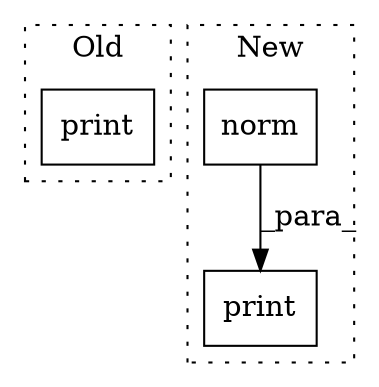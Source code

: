 digraph G {
subgraph cluster0 {
1 [label="print" a="32" s="2769,2782" l="6,1" shape="box"];
label = "Old";
style="dotted";
}
subgraph cluster1 {
2 [label="norm" a="32" s="2972,2978" l="5,1" shape="box"];
3 [label="print" a="32" s="2926,2994" l="6,1" shape="box"];
label = "New";
style="dotted";
}
2 -> 3 [label="_para_"];
}